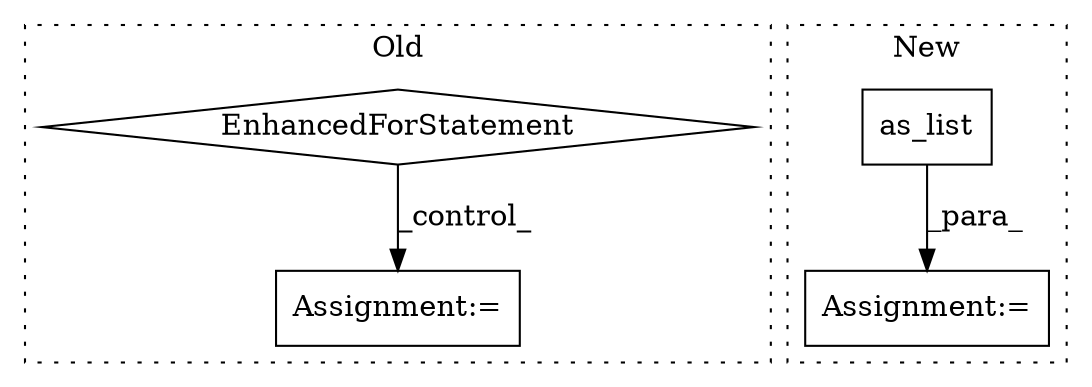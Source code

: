 digraph G {
subgraph cluster0 {
1 [label="EnhancedForStatement" a="70" s="1023,1103" l="57,2" shape="diamond"];
3 [label="Assignment:=" a="7" s="1171" l="2" shape="box"];
label = "Old";
style="dotted";
}
subgraph cluster1 {
2 [label="as_list" a="32" s="1853" l="9" shape="box"];
4 [label="Assignment:=" a="7" s="1828" l="1" shape="box"];
label = "New";
style="dotted";
}
1 -> 3 [label="_control_"];
2 -> 4 [label="_para_"];
}